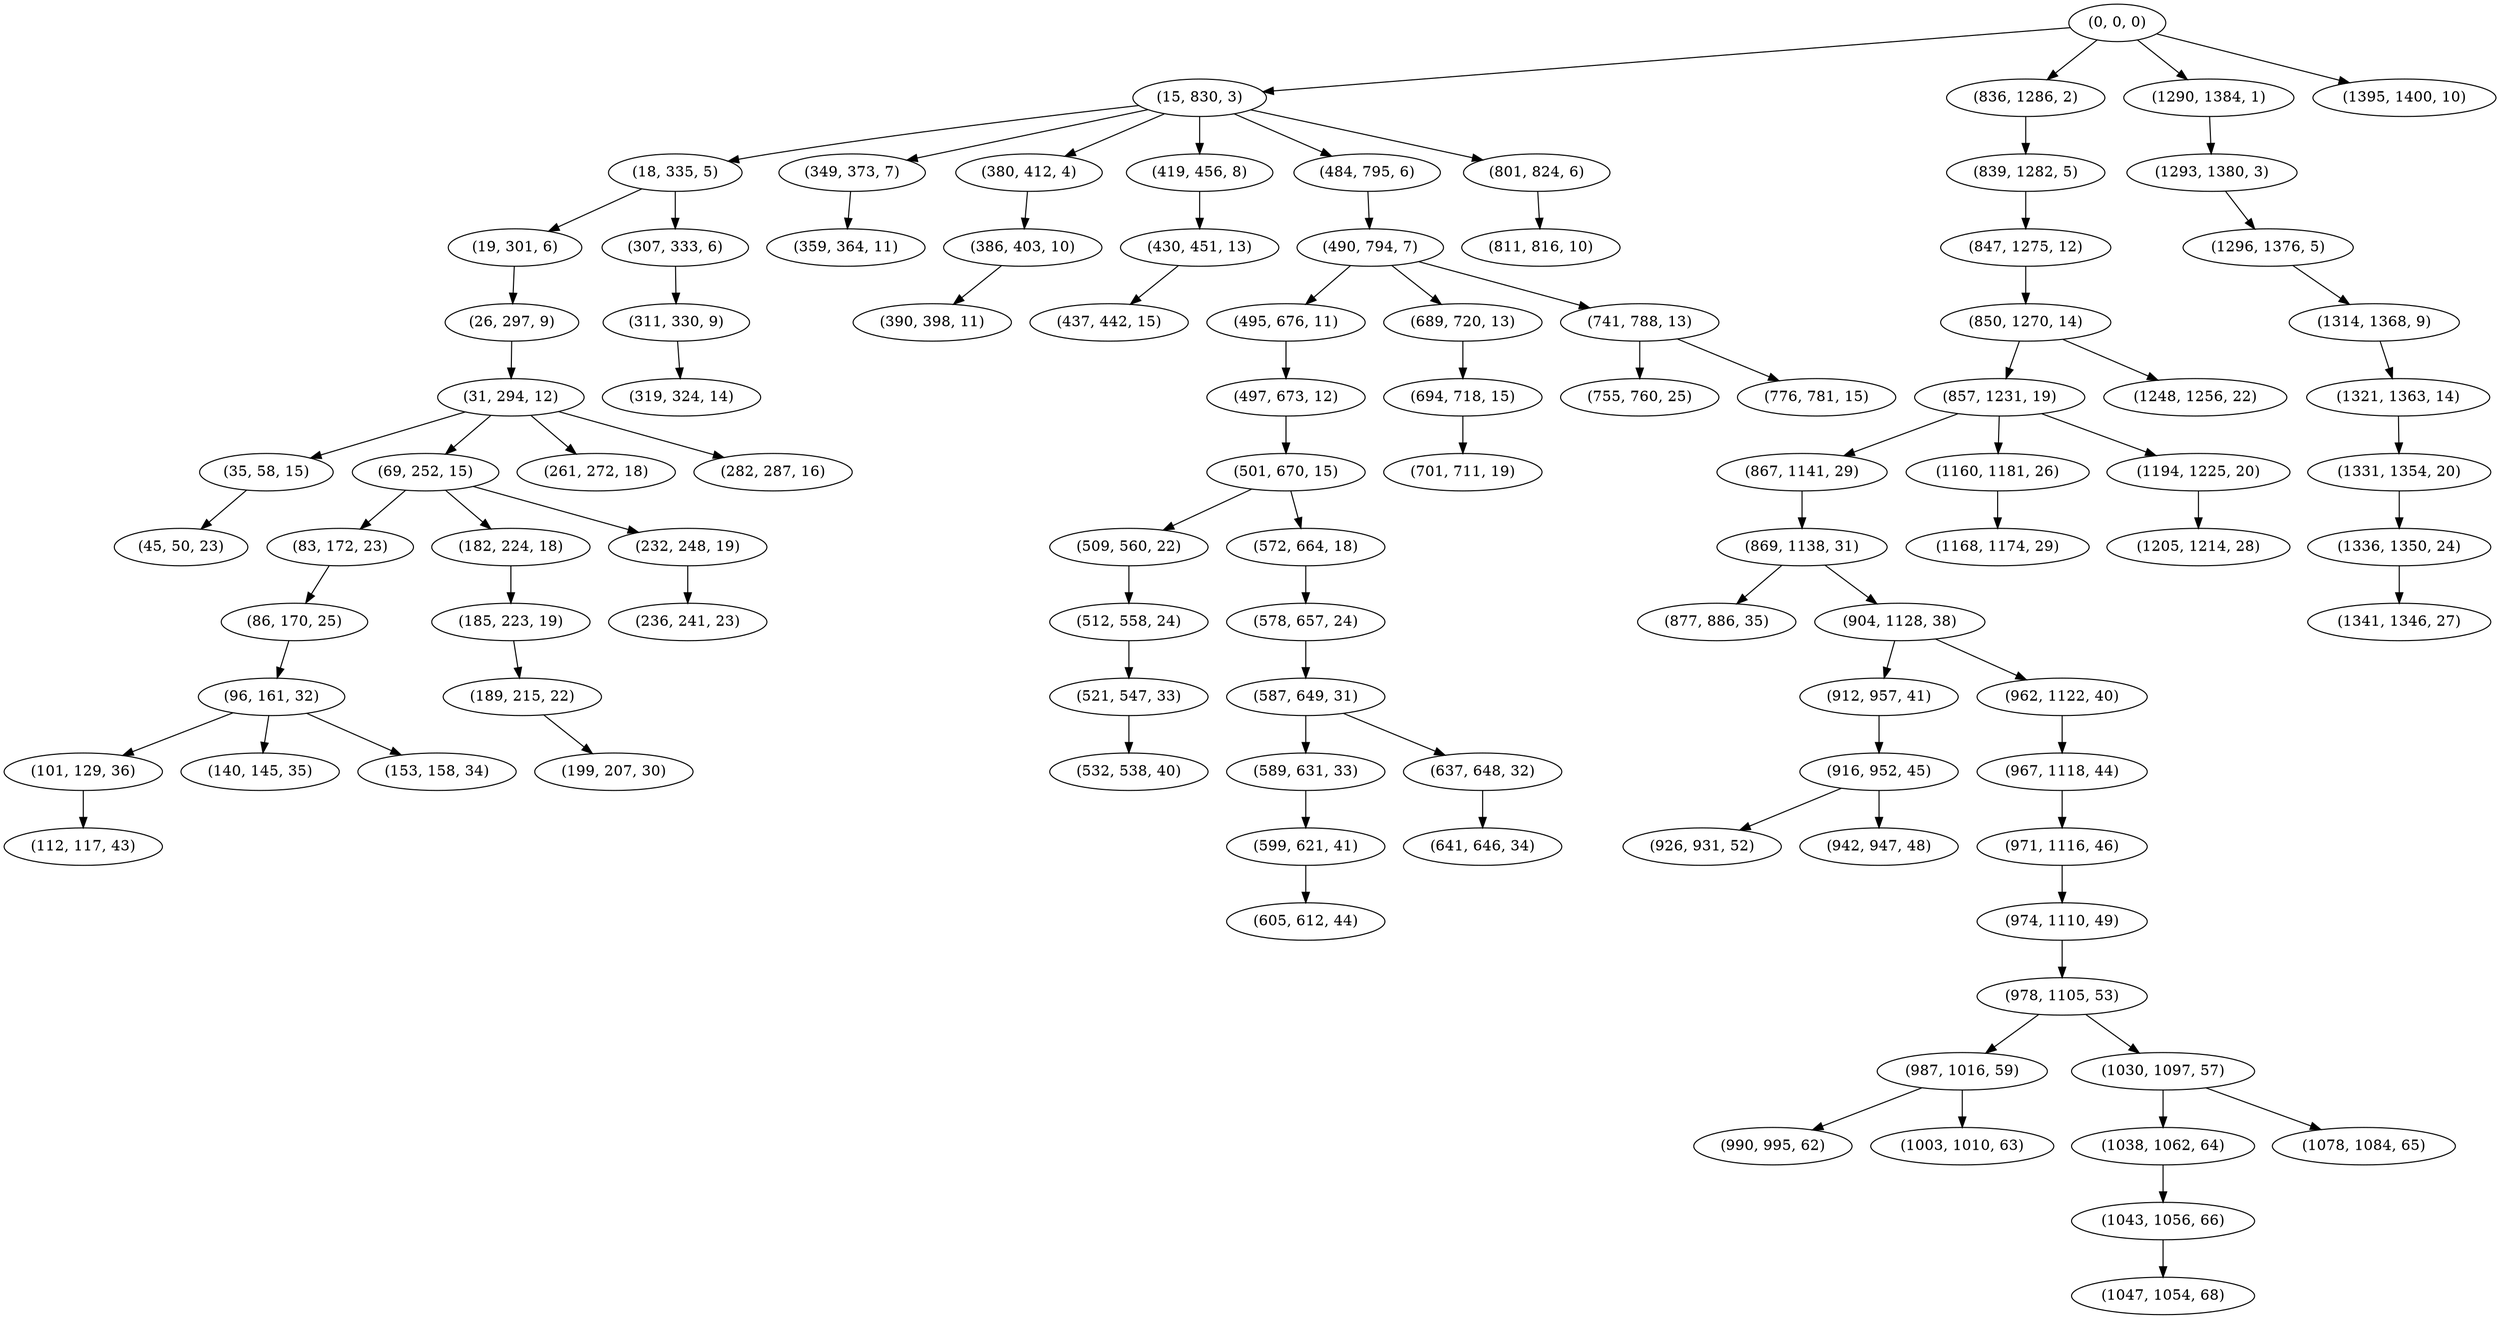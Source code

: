 digraph tree {
    "(0, 0, 0)";
    "(15, 830, 3)";
    "(18, 335, 5)";
    "(19, 301, 6)";
    "(26, 297, 9)";
    "(31, 294, 12)";
    "(35, 58, 15)";
    "(45, 50, 23)";
    "(69, 252, 15)";
    "(83, 172, 23)";
    "(86, 170, 25)";
    "(96, 161, 32)";
    "(101, 129, 36)";
    "(112, 117, 43)";
    "(140, 145, 35)";
    "(153, 158, 34)";
    "(182, 224, 18)";
    "(185, 223, 19)";
    "(189, 215, 22)";
    "(199, 207, 30)";
    "(232, 248, 19)";
    "(236, 241, 23)";
    "(261, 272, 18)";
    "(282, 287, 16)";
    "(307, 333, 6)";
    "(311, 330, 9)";
    "(319, 324, 14)";
    "(349, 373, 7)";
    "(359, 364, 11)";
    "(380, 412, 4)";
    "(386, 403, 10)";
    "(390, 398, 11)";
    "(419, 456, 8)";
    "(430, 451, 13)";
    "(437, 442, 15)";
    "(484, 795, 6)";
    "(490, 794, 7)";
    "(495, 676, 11)";
    "(497, 673, 12)";
    "(501, 670, 15)";
    "(509, 560, 22)";
    "(512, 558, 24)";
    "(521, 547, 33)";
    "(532, 538, 40)";
    "(572, 664, 18)";
    "(578, 657, 24)";
    "(587, 649, 31)";
    "(589, 631, 33)";
    "(599, 621, 41)";
    "(605, 612, 44)";
    "(637, 648, 32)";
    "(641, 646, 34)";
    "(689, 720, 13)";
    "(694, 718, 15)";
    "(701, 711, 19)";
    "(741, 788, 13)";
    "(755, 760, 25)";
    "(776, 781, 15)";
    "(801, 824, 6)";
    "(811, 816, 10)";
    "(836, 1286, 2)";
    "(839, 1282, 5)";
    "(847, 1275, 12)";
    "(850, 1270, 14)";
    "(857, 1231, 19)";
    "(867, 1141, 29)";
    "(869, 1138, 31)";
    "(877, 886, 35)";
    "(904, 1128, 38)";
    "(912, 957, 41)";
    "(916, 952, 45)";
    "(926, 931, 52)";
    "(942, 947, 48)";
    "(962, 1122, 40)";
    "(967, 1118, 44)";
    "(971, 1116, 46)";
    "(974, 1110, 49)";
    "(978, 1105, 53)";
    "(987, 1016, 59)";
    "(990, 995, 62)";
    "(1003, 1010, 63)";
    "(1030, 1097, 57)";
    "(1038, 1062, 64)";
    "(1043, 1056, 66)";
    "(1047, 1054, 68)";
    "(1078, 1084, 65)";
    "(1160, 1181, 26)";
    "(1168, 1174, 29)";
    "(1194, 1225, 20)";
    "(1205, 1214, 28)";
    "(1248, 1256, 22)";
    "(1290, 1384, 1)";
    "(1293, 1380, 3)";
    "(1296, 1376, 5)";
    "(1314, 1368, 9)";
    "(1321, 1363, 14)";
    "(1331, 1354, 20)";
    "(1336, 1350, 24)";
    "(1341, 1346, 27)";
    "(1395, 1400, 10)";
    "(0, 0, 0)" -> "(15, 830, 3)";
    "(0, 0, 0)" -> "(836, 1286, 2)";
    "(0, 0, 0)" -> "(1290, 1384, 1)";
    "(0, 0, 0)" -> "(1395, 1400, 10)";
    "(15, 830, 3)" -> "(18, 335, 5)";
    "(15, 830, 3)" -> "(349, 373, 7)";
    "(15, 830, 3)" -> "(380, 412, 4)";
    "(15, 830, 3)" -> "(419, 456, 8)";
    "(15, 830, 3)" -> "(484, 795, 6)";
    "(15, 830, 3)" -> "(801, 824, 6)";
    "(18, 335, 5)" -> "(19, 301, 6)";
    "(18, 335, 5)" -> "(307, 333, 6)";
    "(19, 301, 6)" -> "(26, 297, 9)";
    "(26, 297, 9)" -> "(31, 294, 12)";
    "(31, 294, 12)" -> "(35, 58, 15)";
    "(31, 294, 12)" -> "(69, 252, 15)";
    "(31, 294, 12)" -> "(261, 272, 18)";
    "(31, 294, 12)" -> "(282, 287, 16)";
    "(35, 58, 15)" -> "(45, 50, 23)";
    "(69, 252, 15)" -> "(83, 172, 23)";
    "(69, 252, 15)" -> "(182, 224, 18)";
    "(69, 252, 15)" -> "(232, 248, 19)";
    "(83, 172, 23)" -> "(86, 170, 25)";
    "(86, 170, 25)" -> "(96, 161, 32)";
    "(96, 161, 32)" -> "(101, 129, 36)";
    "(96, 161, 32)" -> "(140, 145, 35)";
    "(96, 161, 32)" -> "(153, 158, 34)";
    "(101, 129, 36)" -> "(112, 117, 43)";
    "(182, 224, 18)" -> "(185, 223, 19)";
    "(185, 223, 19)" -> "(189, 215, 22)";
    "(189, 215, 22)" -> "(199, 207, 30)";
    "(232, 248, 19)" -> "(236, 241, 23)";
    "(307, 333, 6)" -> "(311, 330, 9)";
    "(311, 330, 9)" -> "(319, 324, 14)";
    "(349, 373, 7)" -> "(359, 364, 11)";
    "(380, 412, 4)" -> "(386, 403, 10)";
    "(386, 403, 10)" -> "(390, 398, 11)";
    "(419, 456, 8)" -> "(430, 451, 13)";
    "(430, 451, 13)" -> "(437, 442, 15)";
    "(484, 795, 6)" -> "(490, 794, 7)";
    "(490, 794, 7)" -> "(495, 676, 11)";
    "(490, 794, 7)" -> "(689, 720, 13)";
    "(490, 794, 7)" -> "(741, 788, 13)";
    "(495, 676, 11)" -> "(497, 673, 12)";
    "(497, 673, 12)" -> "(501, 670, 15)";
    "(501, 670, 15)" -> "(509, 560, 22)";
    "(501, 670, 15)" -> "(572, 664, 18)";
    "(509, 560, 22)" -> "(512, 558, 24)";
    "(512, 558, 24)" -> "(521, 547, 33)";
    "(521, 547, 33)" -> "(532, 538, 40)";
    "(572, 664, 18)" -> "(578, 657, 24)";
    "(578, 657, 24)" -> "(587, 649, 31)";
    "(587, 649, 31)" -> "(589, 631, 33)";
    "(587, 649, 31)" -> "(637, 648, 32)";
    "(589, 631, 33)" -> "(599, 621, 41)";
    "(599, 621, 41)" -> "(605, 612, 44)";
    "(637, 648, 32)" -> "(641, 646, 34)";
    "(689, 720, 13)" -> "(694, 718, 15)";
    "(694, 718, 15)" -> "(701, 711, 19)";
    "(741, 788, 13)" -> "(755, 760, 25)";
    "(741, 788, 13)" -> "(776, 781, 15)";
    "(801, 824, 6)" -> "(811, 816, 10)";
    "(836, 1286, 2)" -> "(839, 1282, 5)";
    "(839, 1282, 5)" -> "(847, 1275, 12)";
    "(847, 1275, 12)" -> "(850, 1270, 14)";
    "(850, 1270, 14)" -> "(857, 1231, 19)";
    "(850, 1270, 14)" -> "(1248, 1256, 22)";
    "(857, 1231, 19)" -> "(867, 1141, 29)";
    "(857, 1231, 19)" -> "(1160, 1181, 26)";
    "(857, 1231, 19)" -> "(1194, 1225, 20)";
    "(867, 1141, 29)" -> "(869, 1138, 31)";
    "(869, 1138, 31)" -> "(877, 886, 35)";
    "(869, 1138, 31)" -> "(904, 1128, 38)";
    "(904, 1128, 38)" -> "(912, 957, 41)";
    "(904, 1128, 38)" -> "(962, 1122, 40)";
    "(912, 957, 41)" -> "(916, 952, 45)";
    "(916, 952, 45)" -> "(926, 931, 52)";
    "(916, 952, 45)" -> "(942, 947, 48)";
    "(962, 1122, 40)" -> "(967, 1118, 44)";
    "(967, 1118, 44)" -> "(971, 1116, 46)";
    "(971, 1116, 46)" -> "(974, 1110, 49)";
    "(974, 1110, 49)" -> "(978, 1105, 53)";
    "(978, 1105, 53)" -> "(987, 1016, 59)";
    "(978, 1105, 53)" -> "(1030, 1097, 57)";
    "(987, 1016, 59)" -> "(990, 995, 62)";
    "(987, 1016, 59)" -> "(1003, 1010, 63)";
    "(1030, 1097, 57)" -> "(1038, 1062, 64)";
    "(1030, 1097, 57)" -> "(1078, 1084, 65)";
    "(1038, 1062, 64)" -> "(1043, 1056, 66)";
    "(1043, 1056, 66)" -> "(1047, 1054, 68)";
    "(1160, 1181, 26)" -> "(1168, 1174, 29)";
    "(1194, 1225, 20)" -> "(1205, 1214, 28)";
    "(1290, 1384, 1)" -> "(1293, 1380, 3)";
    "(1293, 1380, 3)" -> "(1296, 1376, 5)";
    "(1296, 1376, 5)" -> "(1314, 1368, 9)";
    "(1314, 1368, 9)" -> "(1321, 1363, 14)";
    "(1321, 1363, 14)" -> "(1331, 1354, 20)";
    "(1331, 1354, 20)" -> "(1336, 1350, 24)";
    "(1336, 1350, 24)" -> "(1341, 1346, 27)";
}
